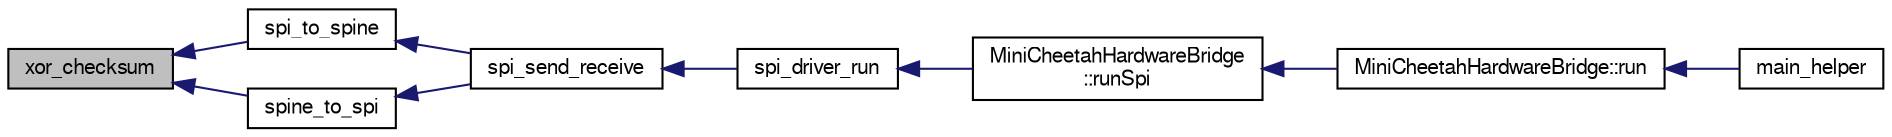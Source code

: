 digraph "xor_checksum"
{
  edge [fontname="FreeSans",fontsize="10",labelfontname="FreeSans",labelfontsize="10"];
  node [fontname="FreeSans",fontsize="10",shape=record];
  rankdir="LR";
  Node1 [label="xor_checksum",height=0.2,width=0.4,color="black", fillcolor="grey75", style="filled", fontcolor="black"];
  Node1 -> Node2 [dir="back",color="midnightblue",fontsize="10",style="solid",fontname="FreeSans"];
  Node2 [label="spi_to_spine",height=0.2,width=0.4,color="black", fillcolor="white", style="filled",URL="$d1/d62/rt__spi_8cpp.html#acc45f58dc7a8bffa48be85ef06e03309"];
  Node2 -> Node3 [dir="back",color="midnightblue",fontsize="10",style="solid",fontname="FreeSans"];
  Node3 [label="spi_send_receive",height=0.2,width=0.4,color="black", fillcolor="white", style="filled",URL="$d1/d62/rt__spi_8cpp.html#a203bbcc4db5a480dbdf813356e836415"];
  Node3 -> Node4 [dir="back",color="midnightblue",fontsize="10",style="solid",fontname="FreeSans"];
  Node4 [label="spi_driver_run",height=0.2,width=0.4,color="black", fillcolor="white", style="filled",URL="$d1/d62/rt__spi_8cpp.html#a684e8d785e723147c81388a694a72454"];
  Node4 -> Node5 [dir="back",color="midnightblue",fontsize="10",style="solid",fontname="FreeSans"];
  Node5 [label="MiniCheetahHardwareBridge\l::runSpi",height=0.2,width=0.4,color="black", fillcolor="white", style="filled",URL="$d0/dc5/class_mini_cheetah_hardware_bridge.html#ac33018c7266f82d92828cfda21b9b6b2"];
  Node5 -> Node6 [dir="back",color="midnightblue",fontsize="10",style="solid",fontname="FreeSans"];
  Node6 [label="MiniCheetahHardwareBridge::run",height=0.2,width=0.4,color="black", fillcolor="white", style="filled",URL="$d0/dc5/class_mini_cheetah_hardware_bridge.html#a685c0e118f44327e7734119bd232d484"];
  Node6 -> Node7 [dir="back",color="midnightblue",fontsize="10",style="solid",fontname="FreeSans"];
  Node7 [label="main_helper",height=0.2,width=0.4,color="black", fillcolor="white", style="filled",URL="$d3/dfa/main__helper_8cpp.html#acd1b6ffaae55ecc3c765c38ce5bf3a95"];
  Node1 -> Node8 [dir="back",color="midnightblue",fontsize="10",style="solid",fontname="FreeSans"];
  Node8 [label="spine_to_spi",height=0.2,width=0.4,color="black", fillcolor="white", style="filled",URL="$d1/d62/rt__spi_8cpp.html#a884cb6c718f657f5aeef5e8b1b5619b7"];
  Node8 -> Node3 [dir="back",color="midnightblue",fontsize="10",style="solid",fontname="FreeSans"];
}
